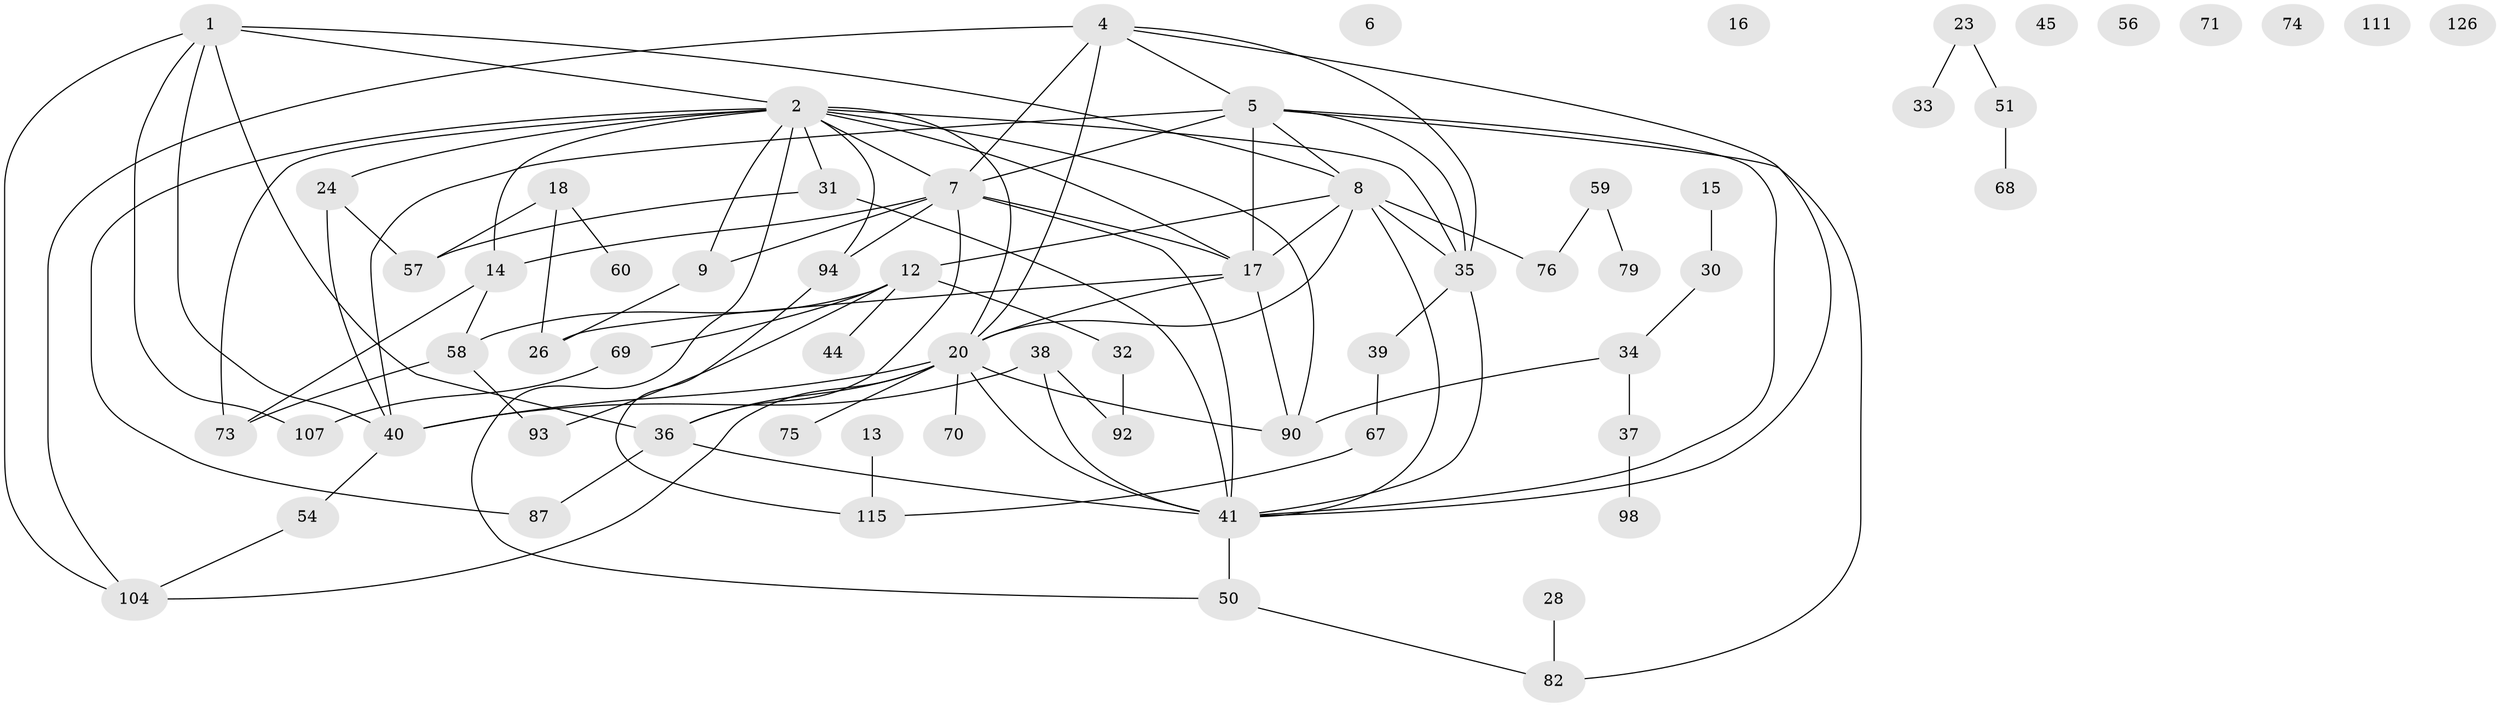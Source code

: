 // original degree distribution, {3: 0.2265625, 2: 0.2890625, 5: 0.09375, 1: 0.1875, 0: 0.0546875, 7: 0.0234375, 4: 0.0859375, 6: 0.03125, 8: 0.0078125}
// Generated by graph-tools (version 1.1) at 2025/13/03/09/25 04:13:13]
// undirected, 64 vertices, 99 edges
graph export_dot {
graph [start="1"]
  node [color=gray90,style=filled];
  1 [super="+19"];
  2 [super="+11+3"];
  4 [super="+21"];
  5 [super="+89+27"];
  6 [super="+10"];
  7 [super="+43"];
  8 [super="+64"];
  9 [super="+25"];
  12 [super="+128+120"];
  13 [super="+109"];
  14 [super="+84"];
  15;
  16;
  17 [super="+62"];
  18 [super="+83"];
  20 [super="+22+29+46"];
  23;
  24;
  26 [super="+47"];
  28;
  30 [super="+61"];
  31 [super="+78"];
  32 [super="+52"];
  33 [super="+116"];
  34 [super="+77"];
  35 [super="+72+55"];
  36 [super="+85"];
  37 [super="+121"];
  38;
  39 [super="+49"];
  40 [super="+53"];
  41 [super="+48+80+114"];
  44;
  45;
  50 [super="+63"];
  51 [super="+95+124"];
  54;
  56;
  57;
  58 [super="+88"];
  59;
  60;
  67;
  68;
  69 [super="+106+101"];
  70;
  71;
  73 [super="+99"];
  74;
  75;
  76;
  79;
  82 [super="+110"];
  87 [super="+118"];
  90 [super="+119"];
  92 [super="+96"];
  93;
  94;
  98;
  104 [super="+127"];
  107;
  111;
  115;
  126;
  1 -- 40;
  1 -- 107;
  1 -- 36;
  1 -- 104;
  1 -- 2;
  1 -- 8;
  2 -- 31 [weight=2];
  2 -- 35;
  2 -- 73;
  2 -- 20;
  2 -- 94;
  2 -- 87 [weight=2];
  2 -- 90;
  2 -- 9;
  2 -- 7;
  2 -- 24;
  2 -- 14;
  2 -- 17;
  2 -- 50;
  4 -- 41;
  4 -- 35;
  4 -- 5;
  4 -- 20;
  4 -- 7 [weight=2];
  4 -- 104;
  5 -- 17;
  5 -- 41;
  5 -- 35;
  5 -- 7 [weight=2];
  5 -- 40;
  5 -- 82;
  5 -- 8;
  7 -- 36;
  7 -- 9;
  7 -- 41 [weight=2];
  7 -- 17;
  7 -- 94;
  7 -- 14;
  8 -- 17;
  8 -- 35 [weight=2];
  8 -- 20;
  8 -- 41;
  8 -- 12;
  8 -- 76;
  9 -- 26;
  12 -- 44;
  12 -- 93;
  12 -- 32;
  12 -- 69;
  12 -- 58;
  13 -- 115;
  14 -- 58;
  14 -- 73;
  15 -- 30;
  17 -- 26;
  17 -- 20;
  17 -- 90;
  18 -- 60;
  18 -- 26;
  18 -- 57;
  20 -- 104;
  20 -- 90 [weight=2];
  20 -- 36;
  20 -- 41 [weight=2];
  20 -- 75;
  20 -- 70;
  20 -- 40;
  23 -- 33;
  23 -- 51;
  24 -- 40;
  24 -- 57;
  28 -- 82;
  30 -- 34;
  31 -- 57;
  31 -- 41;
  32 -- 92;
  34 -- 90;
  34 -- 37;
  35 -- 41;
  35 -- 39;
  36 -- 87;
  36 -- 41;
  37 -- 98;
  38 -- 40;
  38 -- 92;
  38 -- 41;
  39 -- 67;
  40 -- 54;
  41 -- 50;
  50 -- 82;
  51 -- 68;
  54 -- 104;
  58 -- 73;
  58 -- 93;
  59 -- 76;
  59 -- 79;
  67 -- 115;
  69 -- 107;
  94 -- 115;
}
